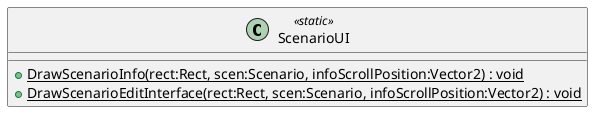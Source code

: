@startuml
class ScenarioUI <<static>> {
    + {static} DrawScenarioInfo(rect:Rect, scen:Scenario, infoScrollPosition:Vector2) : void
    + {static} DrawScenarioEditInterface(rect:Rect, scen:Scenario, infoScrollPosition:Vector2) : void
}
@enduml
